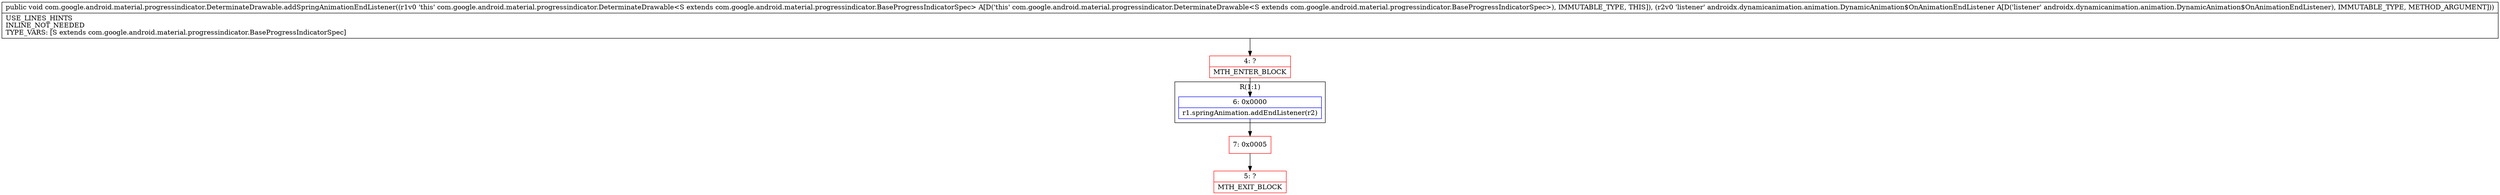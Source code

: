 digraph "CFG forcom.google.android.material.progressindicator.DeterminateDrawable.addSpringAnimationEndListener(Landroidx\/dynamicanimation\/animation\/DynamicAnimation$OnAnimationEndListener;)V" {
subgraph cluster_Region_2009820278 {
label = "R(1:1)";
node [shape=record,color=blue];
Node_6 [shape=record,label="{6\:\ 0x0000|r1.springAnimation.addEndListener(r2)\l}"];
}
Node_4 [shape=record,color=red,label="{4\:\ ?|MTH_ENTER_BLOCK\l}"];
Node_7 [shape=record,color=red,label="{7\:\ 0x0005}"];
Node_5 [shape=record,color=red,label="{5\:\ ?|MTH_EXIT_BLOCK\l}"];
MethodNode[shape=record,label="{public void com.google.android.material.progressindicator.DeterminateDrawable.addSpringAnimationEndListener((r1v0 'this' com.google.android.material.progressindicator.DeterminateDrawable\<S extends com.google.android.material.progressindicator.BaseProgressIndicatorSpec\> A[D('this' com.google.android.material.progressindicator.DeterminateDrawable\<S extends com.google.android.material.progressindicator.BaseProgressIndicatorSpec\>), IMMUTABLE_TYPE, THIS]), (r2v0 'listener' androidx.dynamicanimation.animation.DynamicAnimation$OnAnimationEndListener A[D('listener' androidx.dynamicanimation.animation.DynamicAnimation$OnAnimationEndListener), IMMUTABLE_TYPE, METHOD_ARGUMENT]))  | USE_LINES_HINTS\lINLINE_NOT_NEEDED\lTYPE_VARS: [S extends com.google.android.material.progressindicator.BaseProgressIndicatorSpec]\l}"];
MethodNode -> Node_4;Node_6 -> Node_7;
Node_4 -> Node_6;
Node_7 -> Node_5;
}

